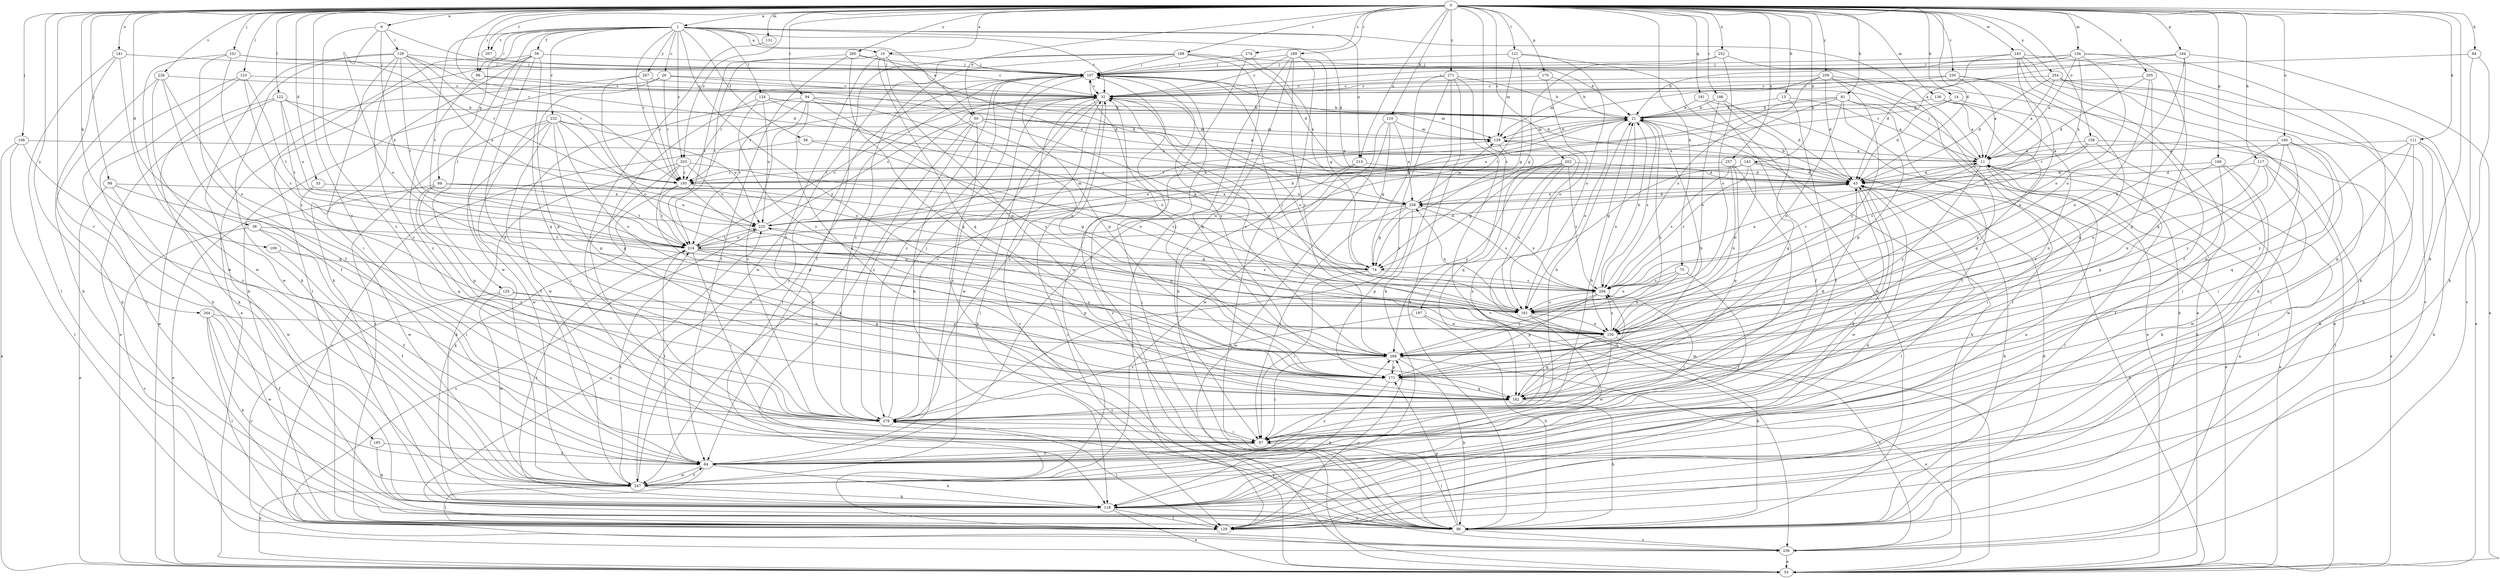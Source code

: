 strict digraph  {
0;
1;
6;
10;
11;
13;
14;
21;
26;
32;
33;
38;
43;
50;
53;
56;
58;
64;
69;
74;
75;
81;
84;
86;
94;
96;
97;
98;
101;
106;
107;
109;
110;
111;
117;
118;
121;
122;
123;
124;
125;
128;
129;
131;
134;
136;
139;
141;
143;
150;
158;
160;
161;
164;
168;
170;
171;
181;
182;
185;
186;
188;
189;
193;
197;
202;
203;
204;
205;
207;
214;
215;
225;
226;
230;
232;
236;
243;
247;
252;
254;
257;
258;
259;
260;
264;
267;
268;
271;
274;
279;
0 -> 1  [label=a];
0 -> 6  [label=a];
0 -> 10  [label=a];
0 -> 13  [label=b];
0 -> 14  [label=b];
0 -> 33  [label=d];
0 -> 38  [label=d];
0 -> 43  [label=d];
0 -> 50  [label=e];
0 -> 75  [label=h];
0 -> 81  [label=h];
0 -> 84  [label=h];
0 -> 94  [label=i];
0 -> 96  [label=i];
0 -> 98  [label=j];
0 -> 101  [label=j];
0 -> 106  [label=j];
0 -> 109  [label=k];
0 -> 110  [label=k];
0 -> 111  [label=k];
0 -> 117  [label=k];
0 -> 118  [label=k];
0 -> 121  [label=l];
0 -> 122  [label=l];
0 -> 123  [label=l];
0 -> 131  [label=m];
0 -> 134  [label=m];
0 -> 136  [label=m];
0 -> 141  [label=n];
0 -> 143  [label=n];
0 -> 158  [label=o];
0 -> 160  [label=o];
0 -> 164  [label=p];
0 -> 168  [label=p];
0 -> 170  [label=p];
0 -> 181  [label=q];
0 -> 185  [label=r];
0 -> 186  [label=r];
0 -> 188  [label=r];
0 -> 189  [label=r];
0 -> 193  [label=r];
0 -> 197  [label=s];
0 -> 202  [label=s];
0 -> 203  [label=s];
0 -> 205  [label=t];
0 -> 207  [label=t];
0 -> 215  [label=u];
0 -> 226  [label=v];
0 -> 230  [label=v];
0 -> 243  [label=w];
0 -> 252  [label=x];
0 -> 254  [label=x];
0 -> 257  [label=x];
0 -> 259  [label=y];
0 -> 260  [label=y];
0 -> 264  [label=y];
0 -> 271  [label=z];
0 -> 274  [label=z];
0 -> 279  [label=z];
1 -> 10  [label=a];
1 -> 11  [label=a];
1 -> 26  [label=c];
1 -> 32  [label=c];
1 -> 43  [label=d];
1 -> 50  [label=e];
1 -> 56  [label=f];
1 -> 58  [label=f];
1 -> 69  [label=g];
1 -> 96  [label=i];
1 -> 124  [label=l];
1 -> 125  [label=l];
1 -> 193  [label=r];
1 -> 203  [label=s];
1 -> 207  [label=t];
1 -> 214  [label=t];
1 -> 215  [label=u];
1 -> 232  [label=v];
1 -> 267  [label=y];
1 -> 268  [label=y];
6 -> 107  [label=j];
6 -> 128  [label=l];
6 -> 161  [label=o];
6 -> 214  [label=t];
6 -> 279  [label=z];
10 -> 107  [label=j];
10 -> 171  [label=p];
10 -> 182  [label=q];
10 -> 204  [label=s];
10 -> 214  [label=t];
10 -> 279  [label=z];
11 -> 43  [label=d];
11 -> 53  [label=e];
11 -> 97  [label=i];
11 -> 107  [label=j];
11 -> 129  [label=l];
11 -> 204  [label=s];
11 -> 268  [label=y];
13 -> 11  [label=a];
13 -> 21  [label=b];
13 -> 64  [label=f];
14 -> 21  [label=b];
14 -> 43  [label=d];
14 -> 86  [label=h];
21 -> 139  [label=m];
21 -> 150  [label=n];
21 -> 161  [label=o];
21 -> 204  [label=s];
21 -> 268  [label=y];
26 -> 32  [label=c];
26 -> 43  [label=d];
26 -> 129  [label=l];
26 -> 171  [label=p];
26 -> 193  [label=r];
32 -> 21  [label=b];
32 -> 129  [label=l];
32 -> 161  [label=o];
32 -> 193  [label=r];
32 -> 236  [label=v];
32 -> 247  [label=w];
32 -> 279  [label=z];
33 -> 247  [label=w];
33 -> 258  [label=x];
38 -> 64  [label=f];
38 -> 97  [label=i];
38 -> 214  [label=t];
38 -> 236  [label=v];
43 -> 21  [label=b];
43 -> 86  [label=h];
43 -> 97  [label=i];
43 -> 129  [label=l];
43 -> 247  [label=w];
43 -> 258  [label=x];
50 -> 11  [label=a];
50 -> 74  [label=g];
50 -> 86  [label=h];
50 -> 118  [label=k];
50 -> 139  [label=m];
50 -> 247  [label=w];
50 -> 279  [label=z];
53 -> 32  [label=c];
53 -> 43  [label=d];
53 -> 107  [label=j];
53 -> 139  [label=m];
56 -> 53  [label=e];
56 -> 107  [label=j];
56 -> 118  [label=k];
56 -> 129  [label=l];
56 -> 182  [label=q];
56 -> 247  [label=w];
56 -> 279  [label=z];
58 -> 11  [label=a];
58 -> 161  [label=o];
58 -> 236  [label=v];
64 -> 32  [label=c];
64 -> 43  [label=d];
64 -> 53  [label=e];
64 -> 118  [label=k];
64 -> 214  [label=t];
64 -> 247  [label=w];
69 -> 53  [label=e];
69 -> 171  [label=p];
69 -> 214  [label=t];
69 -> 225  [label=u];
69 -> 258  [label=x];
69 -> 279  [label=z];
74 -> 97  [label=i];
74 -> 204  [label=s];
75 -> 64  [label=f];
75 -> 150  [label=n];
75 -> 161  [label=o];
75 -> 204  [label=s];
81 -> 21  [label=b];
81 -> 64  [label=f];
81 -> 150  [label=n];
81 -> 171  [label=p];
81 -> 182  [label=q];
81 -> 225  [label=u];
81 -> 258  [label=x];
84 -> 107  [label=j];
84 -> 118  [label=k];
84 -> 236  [label=v];
86 -> 32  [label=c];
86 -> 43  [label=d];
86 -> 97  [label=i];
86 -> 107  [label=j];
86 -> 171  [label=p];
86 -> 225  [label=u];
86 -> 236  [label=v];
86 -> 279  [label=z];
94 -> 21  [label=b];
94 -> 150  [label=n];
94 -> 182  [label=q];
94 -> 214  [label=t];
94 -> 247  [label=w];
94 -> 268  [label=y];
94 -> 279  [label=z];
96 -> 32  [label=c];
96 -> 43  [label=d];
96 -> 279  [label=z];
97 -> 21  [label=b];
97 -> 64  [label=f];
98 -> 53  [label=e];
98 -> 182  [label=q];
98 -> 247  [label=w];
98 -> 258  [label=x];
101 -> 64  [label=f];
101 -> 107  [label=j];
101 -> 193  [label=r];
101 -> 247  [label=w];
101 -> 268  [label=y];
106 -> 11  [label=a];
106 -> 53  [label=e];
106 -> 129  [label=l];
106 -> 279  [label=z];
107 -> 32  [label=c];
107 -> 43  [label=d];
107 -> 118  [label=k];
107 -> 129  [label=l];
107 -> 171  [label=p];
107 -> 193  [label=r];
107 -> 268  [label=y];
107 -> 279  [label=z];
109 -> 64  [label=f];
109 -> 74  [label=g];
110 -> 53  [label=e];
110 -> 74  [label=g];
110 -> 139  [label=m];
110 -> 247  [label=w];
110 -> 258  [label=x];
111 -> 11  [label=a];
111 -> 86  [label=h];
111 -> 118  [label=k];
111 -> 171  [label=p];
111 -> 247  [label=w];
111 -> 268  [label=y];
117 -> 43  [label=d];
117 -> 118  [label=k];
117 -> 129  [label=l];
117 -> 150  [label=n];
117 -> 171  [label=p];
118 -> 11  [label=a];
118 -> 43  [label=d];
118 -> 53  [label=e];
118 -> 86  [label=h];
118 -> 129  [label=l];
118 -> 214  [label=t];
121 -> 74  [label=g];
121 -> 86  [label=h];
121 -> 107  [label=j];
121 -> 139  [label=m];
121 -> 161  [label=o];
122 -> 21  [label=b];
122 -> 53  [label=e];
122 -> 118  [label=k];
122 -> 193  [label=r];
122 -> 214  [label=t];
122 -> 225  [label=u];
123 -> 32  [label=c];
123 -> 86  [label=h];
123 -> 129  [label=l];
123 -> 204  [label=s];
123 -> 214  [label=t];
124 -> 21  [label=b];
124 -> 139  [label=m];
124 -> 161  [label=o];
124 -> 182  [label=q];
124 -> 225  [label=u];
124 -> 268  [label=y];
125 -> 161  [label=o];
125 -> 236  [label=v];
125 -> 247  [label=w];
125 -> 268  [label=y];
128 -> 43  [label=d];
128 -> 86  [label=h];
128 -> 97  [label=i];
128 -> 107  [label=j];
128 -> 118  [label=k];
128 -> 193  [label=r];
128 -> 214  [label=t];
128 -> 225  [label=u];
128 -> 279  [label=z];
129 -> 268  [label=y];
131 -> 97  [label=i];
134 -> 11  [label=a];
134 -> 21  [label=b];
134 -> 32  [label=c];
134 -> 107  [label=j];
134 -> 118  [label=k];
134 -> 161  [label=o];
134 -> 182  [label=q];
134 -> 258  [label=x];
136 -> 11  [label=a];
136 -> 21  [label=b];
136 -> 171  [label=p];
136 -> 279  [label=z];
139 -> 11  [label=a];
139 -> 21  [label=b];
139 -> 182  [label=q];
141 -> 86  [label=h];
141 -> 107  [label=j];
141 -> 129  [label=l];
141 -> 247  [label=w];
143 -> 43  [label=d];
143 -> 53  [label=e];
143 -> 74  [label=g];
143 -> 161  [label=o];
143 -> 193  [label=r];
143 -> 204  [label=s];
150 -> 32  [label=c];
150 -> 97  [label=i];
150 -> 107  [label=j];
150 -> 182  [label=q];
150 -> 204  [label=s];
150 -> 236  [label=v];
150 -> 268  [label=y];
158 -> 11  [label=a];
158 -> 53  [label=e];
158 -> 129  [label=l];
158 -> 193  [label=r];
158 -> 204  [label=s];
160 -> 11  [label=a];
160 -> 97  [label=i];
160 -> 150  [label=n];
160 -> 171  [label=p];
160 -> 182  [label=q];
160 -> 268  [label=y];
161 -> 86  [label=h];
161 -> 150  [label=n];
161 -> 247  [label=w];
161 -> 258  [label=x];
164 -> 53  [label=e];
164 -> 107  [label=j];
164 -> 150  [label=n];
164 -> 161  [label=o];
164 -> 193  [label=r];
168 -> 43  [label=d];
168 -> 64  [label=f];
168 -> 118  [label=k];
168 -> 150  [label=n];
168 -> 247  [label=w];
170 -> 21  [label=b];
170 -> 32  [label=c];
170 -> 161  [label=o];
171 -> 21  [label=b];
171 -> 107  [label=j];
171 -> 118  [label=k];
171 -> 182  [label=q];
171 -> 225  [label=u];
181 -> 21  [label=b];
181 -> 53  [label=e];
181 -> 64  [label=f];
182 -> 43  [label=d];
182 -> 86  [label=h];
182 -> 204  [label=s];
182 -> 279  [label=z];
185 -> 64  [label=f];
185 -> 118  [label=k];
186 -> 21  [label=b];
186 -> 43  [label=d];
186 -> 161  [label=o];
186 -> 182  [label=q];
188 -> 21  [label=b];
188 -> 43  [label=d];
188 -> 64  [label=f];
188 -> 107  [label=j];
188 -> 182  [label=q];
188 -> 247  [label=w];
188 -> 279  [label=z];
189 -> 32  [label=c];
189 -> 64  [label=f];
189 -> 74  [label=g];
189 -> 86  [label=h];
189 -> 97  [label=i];
189 -> 107  [label=j];
189 -> 268  [label=y];
193 -> 74  [label=g];
193 -> 118  [label=k];
193 -> 150  [label=n];
193 -> 214  [label=t];
197 -> 86  [label=h];
197 -> 150  [label=n];
197 -> 279  [label=z];
202 -> 43  [label=d];
202 -> 74  [label=g];
202 -> 161  [label=o];
202 -> 193  [label=r];
202 -> 204  [label=s];
202 -> 225  [label=u];
202 -> 268  [label=y];
202 -> 279  [label=z];
203 -> 97  [label=i];
203 -> 118  [label=k];
203 -> 171  [label=p];
203 -> 193  [label=r];
203 -> 204  [label=s];
203 -> 225  [label=u];
204 -> 11  [label=a];
204 -> 21  [label=b];
204 -> 97  [label=i];
204 -> 161  [label=o];
204 -> 171  [label=p];
204 -> 258  [label=x];
204 -> 268  [label=y];
205 -> 32  [label=c];
205 -> 43  [label=d];
205 -> 150  [label=n];
205 -> 171  [label=p];
207 -> 32  [label=c];
214 -> 21  [label=b];
214 -> 32  [label=c];
214 -> 43  [label=d];
214 -> 74  [label=g];
214 -> 97  [label=i];
214 -> 171  [label=p];
214 -> 182  [label=q];
214 -> 204  [label=s];
214 -> 225  [label=u];
215 -> 43  [label=d];
215 -> 86  [label=h];
215 -> 129  [label=l];
225 -> 21  [label=b];
225 -> 32  [label=c];
225 -> 139  [label=m];
225 -> 150  [label=n];
225 -> 214  [label=t];
225 -> 236  [label=v];
226 -> 32  [label=c];
226 -> 64  [label=f];
226 -> 86  [label=h];
226 -> 161  [label=o];
226 -> 247  [label=w];
230 -> 11  [label=a];
230 -> 32  [label=c];
230 -> 139  [label=m];
230 -> 150  [label=n];
230 -> 182  [label=q];
232 -> 64  [label=f];
232 -> 97  [label=i];
232 -> 129  [label=l];
232 -> 139  [label=m];
232 -> 150  [label=n];
232 -> 161  [label=o];
232 -> 171  [label=p];
232 -> 225  [label=u];
232 -> 247  [label=w];
236 -> 11  [label=a];
236 -> 21  [label=b];
236 -> 53  [label=e];
243 -> 43  [label=d];
243 -> 64  [label=f];
243 -> 86  [label=h];
243 -> 107  [label=j];
243 -> 129  [label=l];
243 -> 161  [label=o];
243 -> 236  [label=v];
247 -> 64  [label=f];
247 -> 107  [label=j];
247 -> 118  [label=k];
247 -> 129  [label=l];
247 -> 214  [label=t];
247 -> 268  [label=y];
252 -> 53  [label=e];
252 -> 74  [label=g];
252 -> 107  [label=j];
252 -> 161  [label=o];
254 -> 11  [label=a];
254 -> 32  [label=c];
254 -> 43  [label=d];
254 -> 53  [label=e];
254 -> 86  [label=h];
254 -> 129  [label=l];
257 -> 97  [label=i];
257 -> 150  [label=n];
257 -> 182  [label=q];
257 -> 193  [label=r];
257 -> 204  [label=s];
258 -> 43  [label=d];
258 -> 74  [label=g];
258 -> 97  [label=i];
258 -> 139  [label=m];
258 -> 171  [label=p];
258 -> 204  [label=s];
258 -> 225  [label=u];
259 -> 32  [label=c];
259 -> 43  [label=d];
259 -> 53  [label=e];
259 -> 129  [label=l];
259 -> 204  [label=s];
259 -> 214  [label=t];
259 -> 268  [label=y];
260 -> 64  [label=f];
260 -> 107  [label=j];
260 -> 182  [label=q];
260 -> 214  [label=t];
260 -> 258  [label=x];
264 -> 64  [label=f];
264 -> 118  [label=k];
264 -> 129  [label=l];
264 -> 150  [label=n];
264 -> 247  [label=w];
267 -> 32  [label=c];
267 -> 53  [label=e];
267 -> 161  [label=o];
267 -> 193  [label=r];
268 -> 32  [label=c];
268 -> 53  [label=e];
268 -> 86  [label=h];
268 -> 97  [label=i];
268 -> 171  [label=p];
271 -> 21  [label=b];
271 -> 32  [label=c];
271 -> 74  [label=g];
271 -> 86  [label=h];
271 -> 118  [label=k];
271 -> 236  [label=v];
271 -> 279  [label=z];
274 -> 107  [label=j];
274 -> 247  [label=w];
274 -> 258  [label=x];
279 -> 21  [label=b];
279 -> 32  [label=c];
279 -> 97  [label=i];
279 -> 107  [label=j];
279 -> 129  [label=l];
}
